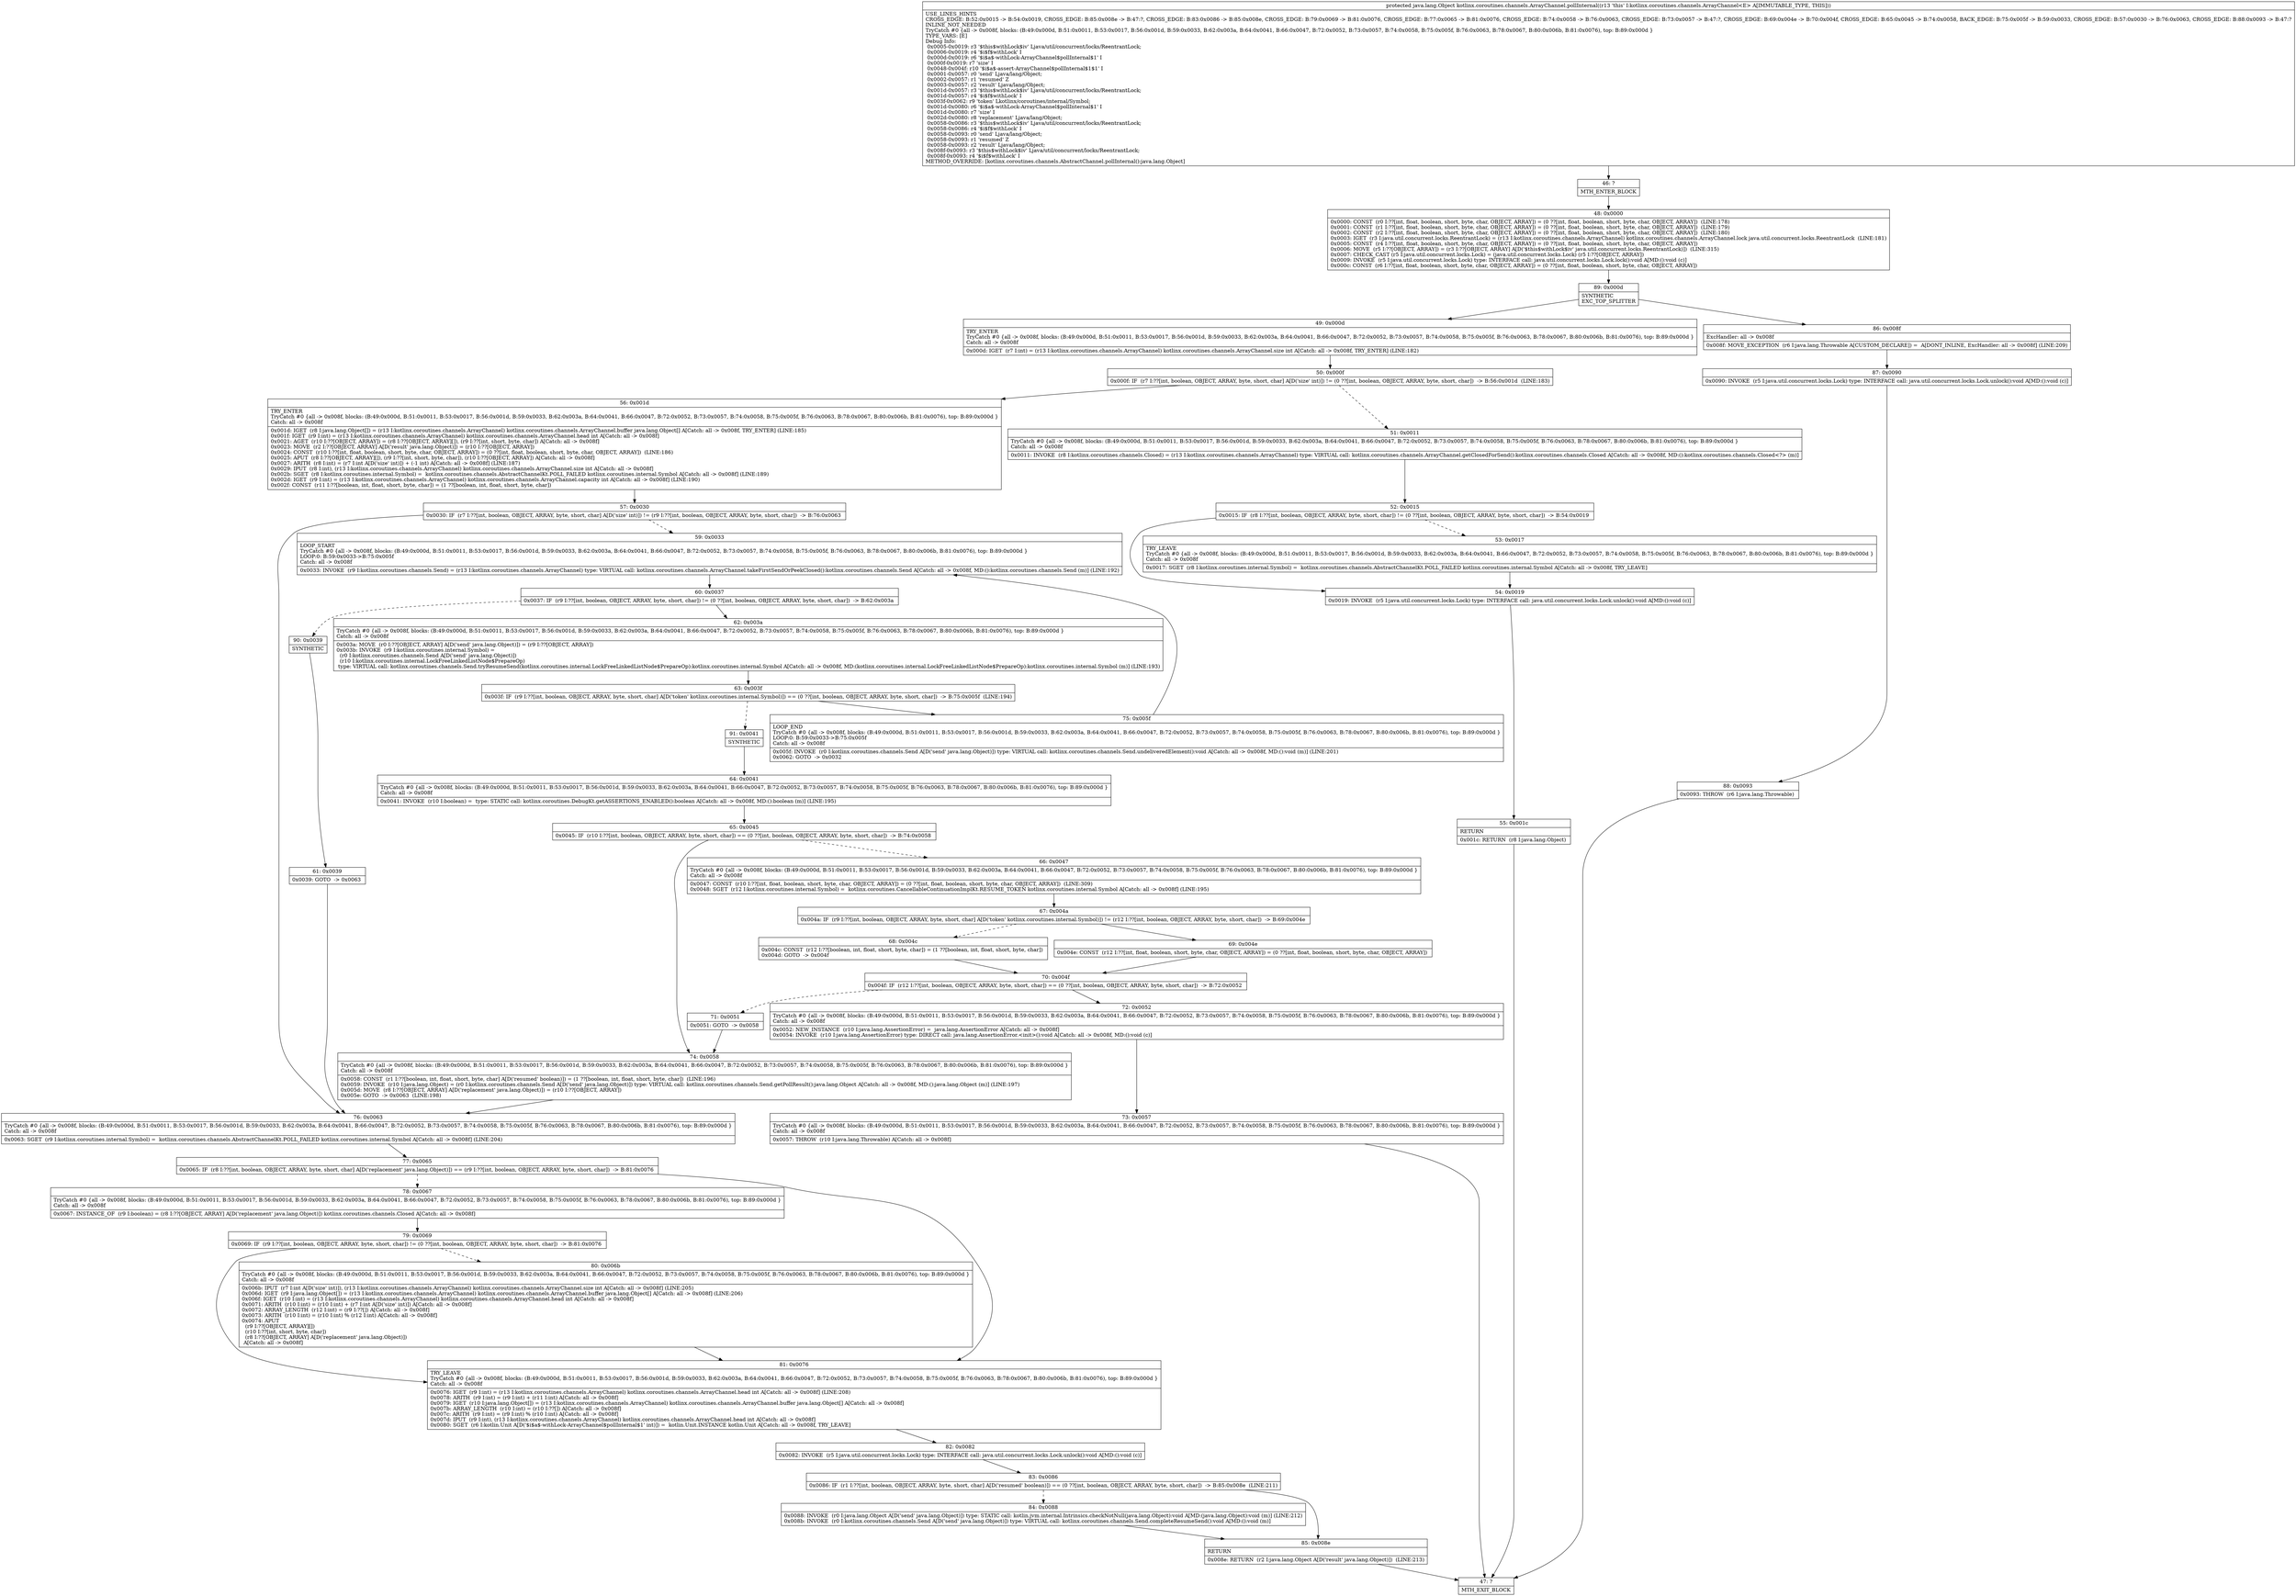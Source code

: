 digraph "CFG forkotlinx.coroutines.channels.ArrayChannel.pollInternal()Ljava\/lang\/Object;" {
Node_46 [shape=record,label="{46\:\ ?|MTH_ENTER_BLOCK\l}"];
Node_48 [shape=record,label="{48\:\ 0x0000|0x0000: CONST  (r0 I:??[int, float, boolean, short, byte, char, OBJECT, ARRAY]) = (0 ??[int, float, boolean, short, byte, char, OBJECT, ARRAY])  (LINE:178)\l0x0001: CONST  (r1 I:??[int, float, boolean, short, byte, char, OBJECT, ARRAY]) = (0 ??[int, float, boolean, short, byte, char, OBJECT, ARRAY])  (LINE:179)\l0x0002: CONST  (r2 I:??[int, float, boolean, short, byte, char, OBJECT, ARRAY]) = (0 ??[int, float, boolean, short, byte, char, OBJECT, ARRAY])  (LINE:180)\l0x0003: IGET  (r3 I:java.util.concurrent.locks.ReentrantLock) = (r13 I:kotlinx.coroutines.channels.ArrayChannel) kotlinx.coroutines.channels.ArrayChannel.lock java.util.concurrent.locks.ReentrantLock  (LINE:181)\l0x0005: CONST  (r4 I:??[int, float, boolean, short, byte, char, OBJECT, ARRAY]) = (0 ??[int, float, boolean, short, byte, char, OBJECT, ARRAY]) \l0x0006: MOVE  (r5 I:??[OBJECT, ARRAY]) = (r3 I:??[OBJECT, ARRAY] A[D('$this$withLock$iv' java.util.concurrent.locks.ReentrantLock)])  (LINE:315)\l0x0007: CHECK_CAST (r5 I:java.util.concurrent.locks.Lock) = (java.util.concurrent.locks.Lock) (r5 I:??[OBJECT, ARRAY]) \l0x0009: INVOKE  (r5 I:java.util.concurrent.locks.Lock) type: INTERFACE call: java.util.concurrent.locks.Lock.lock():void A[MD:():void (c)]\l0x000c: CONST  (r6 I:??[int, float, boolean, short, byte, char, OBJECT, ARRAY]) = (0 ??[int, float, boolean, short, byte, char, OBJECT, ARRAY]) \l}"];
Node_89 [shape=record,label="{89\:\ 0x000d|SYNTHETIC\lEXC_TOP_SPLITTER\l}"];
Node_49 [shape=record,label="{49\:\ 0x000d|TRY_ENTER\lTryCatch #0 \{all \-\> 0x008f, blocks: (B:49:0x000d, B:51:0x0011, B:53:0x0017, B:56:0x001d, B:59:0x0033, B:62:0x003a, B:64:0x0041, B:66:0x0047, B:72:0x0052, B:73:0x0057, B:74:0x0058, B:75:0x005f, B:76:0x0063, B:78:0x0067, B:80:0x006b, B:81:0x0076), top: B:89:0x000d \}\lCatch: all \-\> 0x008f\l|0x000d: IGET  (r7 I:int) = (r13 I:kotlinx.coroutines.channels.ArrayChannel) kotlinx.coroutines.channels.ArrayChannel.size int A[Catch: all \-\> 0x008f, TRY_ENTER] (LINE:182)\l}"];
Node_50 [shape=record,label="{50\:\ 0x000f|0x000f: IF  (r7 I:??[int, boolean, OBJECT, ARRAY, byte, short, char] A[D('size' int)]) != (0 ??[int, boolean, OBJECT, ARRAY, byte, short, char])  \-\> B:56:0x001d  (LINE:183)\l}"];
Node_51 [shape=record,label="{51\:\ 0x0011|TryCatch #0 \{all \-\> 0x008f, blocks: (B:49:0x000d, B:51:0x0011, B:53:0x0017, B:56:0x001d, B:59:0x0033, B:62:0x003a, B:64:0x0041, B:66:0x0047, B:72:0x0052, B:73:0x0057, B:74:0x0058, B:75:0x005f, B:76:0x0063, B:78:0x0067, B:80:0x006b, B:81:0x0076), top: B:89:0x000d \}\lCatch: all \-\> 0x008f\l|0x0011: INVOKE  (r8 I:kotlinx.coroutines.channels.Closed) = (r13 I:kotlinx.coroutines.channels.ArrayChannel) type: VIRTUAL call: kotlinx.coroutines.channels.ArrayChannel.getClosedForSend():kotlinx.coroutines.channels.Closed A[Catch: all \-\> 0x008f, MD:():kotlinx.coroutines.channels.Closed\<?\> (m)]\l}"];
Node_52 [shape=record,label="{52\:\ 0x0015|0x0015: IF  (r8 I:??[int, boolean, OBJECT, ARRAY, byte, short, char]) != (0 ??[int, boolean, OBJECT, ARRAY, byte, short, char])  \-\> B:54:0x0019 \l}"];
Node_53 [shape=record,label="{53\:\ 0x0017|TRY_LEAVE\lTryCatch #0 \{all \-\> 0x008f, blocks: (B:49:0x000d, B:51:0x0011, B:53:0x0017, B:56:0x001d, B:59:0x0033, B:62:0x003a, B:64:0x0041, B:66:0x0047, B:72:0x0052, B:73:0x0057, B:74:0x0058, B:75:0x005f, B:76:0x0063, B:78:0x0067, B:80:0x006b, B:81:0x0076), top: B:89:0x000d \}\lCatch: all \-\> 0x008f\l|0x0017: SGET  (r8 I:kotlinx.coroutines.internal.Symbol) =  kotlinx.coroutines.channels.AbstractChannelKt.POLL_FAILED kotlinx.coroutines.internal.Symbol A[Catch: all \-\> 0x008f, TRY_LEAVE]\l}"];
Node_54 [shape=record,label="{54\:\ 0x0019|0x0019: INVOKE  (r5 I:java.util.concurrent.locks.Lock) type: INTERFACE call: java.util.concurrent.locks.Lock.unlock():void A[MD:():void (c)]\l}"];
Node_55 [shape=record,label="{55\:\ 0x001c|RETURN\l|0x001c: RETURN  (r8 I:java.lang.Object) \l}"];
Node_47 [shape=record,label="{47\:\ ?|MTH_EXIT_BLOCK\l}"];
Node_56 [shape=record,label="{56\:\ 0x001d|TRY_ENTER\lTryCatch #0 \{all \-\> 0x008f, blocks: (B:49:0x000d, B:51:0x0011, B:53:0x0017, B:56:0x001d, B:59:0x0033, B:62:0x003a, B:64:0x0041, B:66:0x0047, B:72:0x0052, B:73:0x0057, B:74:0x0058, B:75:0x005f, B:76:0x0063, B:78:0x0067, B:80:0x006b, B:81:0x0076), top: B:89:0x000d \}\lCatch: all \-\> 0x008f\l|0x001d: IGET  (r8 I:java.lang.Object[]) = (r13 I:kotlinx.coroutines.channels.ArrayChannel) kotlinx.coroutines.channels.ArrayChannel.buffer java.lang.Object[] A[Catch: all \-\> 0x008f, TRY_ENTER] (LINE:185)\l0x001f: IGET  (r9 I:int) = (r13 I:kotlinx.coroutines.channels.ArrayChannel) kotlinx.coroutines.channels.ArrayChannel.head int A[Catch: all \-\> 0x008f]\l0x0021: AGET  (r10 I:??[OBJECT, ARRAY]) = (r8 I:??[OBJECT, ARRAY][]), (r9 I:??[int, short, byte, char]) A[Catch: all \-\> 0x008f]\l0x0023: MOVE  (r2 I:??[OBJECT, ARRAY] A[D('result' java.lang.Object)]) = (r10 I:??[OBJECT, ARRAY]) \l0x0024: CONST  (r10 I:??[int, float, boolean, short, byte, char, OBJECT, ARRAY]) = (0 ??[int, float, boolean, short, byte, char, OBJECT, ARRAY])  (LINE:186)\l0x0025: APUT  (r8 I:??[OBJECT, ARRAY][]), (r9 I:??[int, short, byte, char]), (r10 I:??[OBJECT, ARRAY]) A[Catch: all \-\> 0x008f]\l0x0027: ARITH  (r8 I:int) = (r7 I:int A[D('size' int)]) + (\-1 int) A[Catch: all \-\> 0x008f] (LINE:187)\l0x0029: IPUT  (r8 I:int), (r13 I:kotlinx.coroutines.channels.ArrayChannel) kotlinx.coroutines.channels.ArrayChannel.size int A[Catch: all \-\> 0x008f]\l0x002b: SGET  (r8 I:kotlinx.coroutines.internal.Symbol) =  kotlinx.coroutines.channels.AbstractChannelKt.POLL_FAILED kotlinx.coroutines.internal.Symbol A[Catch: all \-\> 0x008f] (LINE:189)\l0x002d: IGET  (r9 I:int) = (r13 I:kotlinx.coroutines.channels.ArrayChannel) kotlinx.coroutines.channels.ArrayChannel.capacity int A[Catch: all \-\> 0x008f] (LINE:190)\l0x002f: CONST  (r11 I:??[boolean, int, float, short, byte, char]) = (1 ??[boolean, int, float, short, byte, char]) \l}"];
Node_57 [shape=record,label="{57\:\ 0x0030|0x0030: IF  (r7 I:??[int, boolean, OBJECT, ARRAY, byte, short, char] A[D('size' int)]) != (r9 I:??[int, boolean, OBJECT, ARRAY, byte, short, char])  \-\> B:76:0x0063 \l}"];
Node_59 [shape=record,label="{59\:\ 0x0033|LOOP_START\lTryCatch #0 \{all \-\> 0x008f, blocks: (B:49:0x000d, B:51:0x0011, B:53:0x0017, B:56:0x001d, B:59:0x0033, B:62:0x003a, B:64:0x0041, B:66:0x0047, B:72:0x0052, B:73:0x0057, B:74:0x0058, B:75:0x005f, B:76:0x0063, B:78:0x0067, B:80:0x006b, B:81:0x0076), top: B:89:0x000d \}\lLOOP:0: B:59:0x0033\-\>B:75:0x005f\lCatch: all \-\> 0x008f\l|0x0033: INVOKE  (r9 I:kotlinx.coroutines.channels.Send) = (r13 I:kotlinx.coroutines.channels.ArrayChannel) type: VIRTUAL call: kotlinx.coroutines.channels.ArrayChannel.takeFirstSendOrPeekClosed():kotlinx.coroutines.channels.Send A[Catch: all \-\> 0x008f, MD:():kotlinx.coroutines.channels.Send (m)] (LINE:192)\l}"];
Node_60 [shape=record,label="{60\:\ 0x0037|0x0037: IF  (r9 I:??[int, boolean, OBJECT, ARRAY, byte, short, char]) != (0 ??[int, boolean, OBJECT, ARRAY, byte, short, char])  \-\> B:62:0x003a \l}"];
Node_62 [shape=record,label="{62\:\ 0x003a|TryCatch #0 \{all \-\> 0x008f, blocks: (B:49:0x000d, B:51:0x0011, B:53:0x0017, B:56:0x001d, B:59:0x0033, B:62:0x003a, B:64:0x0041, B:66:0x0047, B:72:0x0052, B:73:0x0057, B:74:0x0058, B:75:0x005f, B:76:0x0063, B:78:0x0067, B:80:0x006b, B:81:0x0076), top: B:89:0x000d \}\lCatch: all \-\> 0x008f\l|0x003a: MOVE  (r0 I:??[OBJECT, ARRAY] A[D('send' java.lang.Object)]) = (r9 I:??[OBJECT, ARRAY]) \l0x003b: INVOKE  (r9 I:kotlinx.coroutines.internal.Symbol) = \l  (r0 I:kotlinx.coroutines.channels.Send A[D('send' java.lang.Object)])\l  (r10 I:kotlinx.coroutines.internal.LockFreeLinkedListNode$PrepareOp)\l type: VIRTUAL call: kotlinx.coroutines.channels.Send.tryResumeSend(kotlinx.coroutines.internal.LockFreeLinkedListNode$PrepareOp):kotlinx.coroutines.internal.Symbol A[Catch: all \-\> 0x008f, MD:(kotlinx.coroutines.internal.LockFreeLinkedListNode$PrepareOp):kotlinx.coroutines.internal.Symbol (m)] (LINE:193)\l}"];
Node_63 [shape=record,label="{63\:\ 0x003f|0x003f: IF  (r9 I:??[int, boolean, OBJECT, ARRAY, byte, short, char] A[D('token' kotlinx.coroutines.internal.Symbol)]) == (0 ??[int, boolean, OBJECT, ARRAY, byte, short, char])  \-\> B:75:0x005f  (LINE:194)\l}"];
Node_75 [shape=record,label="{75\:\ 0x005f|LOOP_END\lTryCatch #0 \{all \-\> 0x008f, blocks: (B:49:0x000d, B:51:0x0011, B:53:0x0017, B:56:0x001d, B:59:0x0033, B:62:0x003a, B:64:0x0041, B:66:0x0047, B:72:0x0052, B:73:0x0057, B:74:0x0058, B:75:0x005f, B:76:0x0063, B:78:0x0067, B:80:0x006b, B:81:0x0076), top: B:89:0x000d \}\lLOOP:0: B:59:0x0033\-\>B:75:0x005f\lCatch: all \-\> 0x008f\l|0x005f: INVOKE  (r0 I:kotlinx.coroutines.channels.Send A[D('send' java.lang.Object)]) type: VIRTUAL call: kotlinx.coroutines.channels.Send.undeliveredElement():void A[Catch: all \-\> 0x008f, MD:():void (m)] (LINE:201)\l0x0062: GOTO  \-\> 0x0032 \l}"];
Node_91 [shape=record,label="{91\:\ 0x0041|SYNTHETIC\l}"];
Node_64 [shape=record,label="{64\:\ 0x0041|TryCatch #0 \{all \-\> 0x008f, blocks: (B:49:0x000d, B:51:0x0011, B:53:0x0017, B:56:0x001d, B:59:0x0033, B:62:0x003a, B:64:0x0041, B:66:0x0047, B:72:0x0052, B:73:0x0057, B:74:0x0058, B:75:0x005f, B:76:0x0063, B:78:0x0067, B:80:0x006b, B:81:0x0076), top: B:89:0x000d \}\lCatch: all \-\> 0x008f\l|0x0041: INVOKE  (r10 I:boolean) =  type: STATIC call: kotlinx.coroutines.DebugKt.getASSERTIONS_ENABLED():boolean A[Catch: all \-\> 0x008f, MD:():boolean (m)] (LINE:195)\l}"];
Node_65 [shape=record,label="{65\:\ 0x0045|0x0045: IF  (r10 I:??[int, boolean, OBJECT, ARRAY, byte, short, char]) == (0 ??[int, boolean, OBJECT, ARRAY, byte, short, char])  \-\> B:74:0x0058 \l}"];
Node_66 [shape=record,label="{66\:\ 0x0047|TryCatch #0 \{all \-\> 0x008f, blocks: (B:49:0x000d, B:51:0x0011, B:53:0x0017, B:56:0x001d, B:59:0x0033, B:62:0x003a, B:64:0x0041, B:66:0x0047, B:72:0x0052, B:73:0x0057, B:74:0x0058, B:75:0x005f, B:76:0x0063, B:78:0x0067, B:80:0x006b, B:81:0x0076), top: B:89:0x000d \}\lCatch: all \-\> 0x008f\l|0x0047: CONST  (r10 I:??[int, float, boolean, short, byte, char, OBJECT, ARRAY]) = (0 ??[int, float, boolean, short, byte, char, OBJECT, ARRAY])  (LINE:309)\l0x0048: SGET  (r12 I:kotlinx.coroutines.internal.Symbol) =  kotlinx.coroutines.CancellableContinuationImplKt.RESUME_TOKEN kotlinx.coroutines.internal.Symbol A[Catch: all \-\> 0x008f] (LINE:195)\l}"];
Node_67 [shape=record,label="{67\:\ 0x004a|0x004a: IF  (r9 I:??[int, boolean, OBJECT, ARRAY, byte, short, char] A[D('token' kotlinx.coroutines.internal.Symbol)]) != (r12 I:??[int, boolean, OBJECT, ARRAY, byte, short, char])  \-\> B:69:0x004e \l}"];
Node_68 [shape=record,label="{68\:\ 0x004c|0x004c: CONST  (r12 I:??[boolean, int, float, short, byte, char]) = (1 ??[boolean, int, float, short, byte, char]) \l0x004d: GOTO  \-\> 0x004f \l}"];
Node_70 [shape=record,label="{70\:\ 0x004f|0x004f: IF  (r12 I:??[int, boolean, OBJECT, ARRAY, byte, short, char]) == (0 ??[int, boolean, OBJECT, ARRAY, byte, short, char])  \-\> B:72:0x0052 \l}"];
Node_71 [shape=record,label="{71\:\ 0x0051|0x0051: GOTO  \-\> 0x0058 \l}"];
Node_72 [shape=record,label="{72\:\ 0x0052|TryCatch #0 \{all \-\> 0x008f, blocks: (B:49:0x000d, B:51:0x0011, B:53:0x0017, B:56:0x001d, B:59:0x0033, B:62:0x003a, B:64:0x0041, B:66:0x0047, B:72:0x0052, B:73:0x0057, B:74:0x0058, B:75:0x005f, B:76:0x0063, B:78:0x0067, B:80:0x006b, B:81:0x0076), top: B:89:0x000d \}\lCatch: all \-\> 0x008f\l|0x0052: NEW_INSTANCE  (r10 I:java.lang.AssertionError) =  java.lang.AssertionError A[Catch: all \-\> 0x008f]\l0x0054: INVOKE  (r10 I:java.lang.AssertionError) type: DIRECT call: java.lang.AssertionError.\<init\>():void A[Catch: all \-\> 0x008f, MD:():void (c)]\l}"];
Node_73 [shape=record,label="{73\:\ 0x0057|TryCatch #0 \{all \-\> 0x008f, blocks: (B:49:0x000d, B:51:0x0011, B:53:0x0017, B:56:0x001d, B:59:0x0033, B:62:0x003a, B:64:0x0041, B:66:0x0047, B:72:0x0052, B:73:0x0057, B:74:0x0058, B:75:0x005f, B:76:0x0063, B:78:0x0067, B:80:0x006b, B:81:0x0076), top: B:89:0x000d \}\lCatch: all \-\> 0x008f\l|0x0057: THROW  (r10 I:java.lang.Throwable) A[Catch: all \-\> 0x008f]\l}"];
Node_69 [shape=record,label="{69\:\ 0x004e|0x004e: CONST  (r12 I:??[int, float, boolean, short, byte, char, OBJECT, ARRAY]) = (0 ??[int, float, boolean, short, byte, char, OBJECT, ARRAY]) \l}"];
Node_74 [shape=record,label="{74\:\ 0x0058|TryCatch #0 \{all \-\> 0x008f, blocks: (B:49:0x000d, B:51:0x0011, B:53:0x0017, B:56:0x001d, B:59:0x0033, B:62:0x003a, B:64:0x0041, B:66:0x0047, B:72:0x0052, B:73:0x0057, B:74:0x0058, B:75:0x005f, B:76:0x0063, B:78:0x0067, B:80:0x006b, B:81:0x0076), top: B:89:0x000d \}\lCatch: all \-\> 0x008f\l|0x0058: CONST  (r1 I:??[boolean, int, float, short, byte, char] A[D('resumed' boolean)]) = (1 ??[boolean, int, float, short, byte, char])  (LINE:196)\l0x0059: INVOKE  (r10 I:java.lang.Object) = (r0 I:kotlinx.coroutines.channels.Send A[D('send' java.lang.Object)]) type: VIRTUAL call: kotlinx.coroutines.channels.Send.getPollResult():java.lang.Object A[Catch: all \-\> 0x008f, MD:():java.lang.Object (m)] (LINE:197)\l0x005d: MOVE  (r8 I:??[OBJECT, ARRAY] A[D('replacement' java.lang.Object)]) = (r10 I:??[OBJECT, ARRAY]) \l0x005e: GOTO  \-\> 0x0063  (LINE:198)\l}"];
Node_90 [shape=record,label="{90\:\ 0x0039|SYNTHETIC\l}"];
Node_61 [shape=record,label="{61\:\ 0x0039|0x0039: GOTO  \-\> 0x0063 \l}"];
Node_76 [shape=record,label="{76\:\ 0x0063|TryCatch #0 \{all \-\> 0x008f, blocks: (B:49:0x000d, B:51:0x0011, B:53:0x0017, B:56:0x001d, B:59:0x0033, B:62:0x003a, B:64:0x0041, B:66:0x0047, B:72:0x0052, B:73:0x0057, B:74:0x0058, B:75:0x005f, B:76:0x0063, B:78:0x0067, B:80:0x006b, B:81:0x0076), top: B:89:0x000d \}\lCatch: all \-\> 0x008f\l|0x0063: SGET  (r9 I:kotlinx.coroutines.internal.Symbol) =  kotlinx.coroutines.channels.AbstractChannelKt.POLL_FAILED kotlinx.coroutines.internal.Symbol A[Catch: all \-\> 0x008f] (LINE:204)\l}"];
Node_77 [shape=record,label="{77\:\ 0x0065|0x0065: IF  (r8 I:??[int, boolean, OBJECT, ARRAY, byte, short, char] A[D('replacement' java.lang.Object)]) == (r9 I:??[int, boolean, OBJECT, ARRAY, byte, short, char])  \-\> B:81:0x0076 \l}"];
Node_78 [shape=record,label="{78\:\ 0x0067|TryCatch #0 \{all \-\> 0x008f, blocks: (B:49:0x000d, B:51:0x0011, B:53:0x0017, B:56:0x001d, B:59:0x0033, B:62:0x003a, B:64:0x0041, B:66:0x0047, B:72:0x0052, B:73:0x0057, B:74:0x0058, B:75:0x005f, B:76:0x0063, B:78:0x0067, B:80:0x006b, B:81:0x0076), top: B:89:0x000d \}\lCatch: all \-\> 0x008f\l|0x0067: INSTANCE_OF  (r9 I:boolean) = (r8 I:??[OBJECT, ARRAY] A[D('replacement' java.lang.Object)]) kotlinx.coroutines.channels.Closed A[Catch: all \-\> 0x008f]\l}"];
Node_79 [shape=record,label="{79\:\ 0x0069|0x0069: IF  (r9 I:??[int, boolean, OBJECT, ARRAY, byte, short, char]) != (0 ??[int, boolean, OBJECT, ARRAY, byte, short, char])  \-\> B:81:0x0076 \l}"];
Node_80 [shape=record,label="{80\:\ 0x006b|TryCatch #0 \{all \-\> 0x008f, blocks: (B:49:0x000d, B:51:0x0011, B:53:0x0017, B:56:0x001d, B:59:0x0033, B:62:0x003a, B:64:0x0041, B:66:0x0047, B:72:0x0052, B:73:0x0057, B:74:0x0058, B:75:0x005f, B:76:0x0063, B:78:0x0067, B:80:0x006b, B:81:0x0076), top: B:89:0x000d \}\lCatch: all \-\> 0x008f\l|0x006b: IPUT  (r7 I:int A[D('size' int)]), (r13 I:kotlinx.coroutines.channels.ArrayChannel) kotlinx.coroutines.channels.ArrayChannel.size int A[Catch: all \-\> 0x008f] (LINE:205)\l0x006d: IGET  (r9 I:java.lang.Object[]) = (r13 I:kotlinx.coroutines.channels.ArrayChannel) kotlinx.coroutines.channels.ArrayChannel.buffer java.lang.Object[] A[Catch: all \-\> 0x008f] (LINE:206)\l0x006f: IGET  (r10 I:int) = (r13 I:kotlinx.coroutines.channels.ArrayChannel) kotlinx.coroutines.channels.ArrayChannel.head int A[Catch: all \-\> 0x008f]\l0x0071: ARITH  (r10 I:int) = (r10 I:int) + (r7 I:int A[D('size' int)]) A[Catch: all \-\> 0x008f]\l0x0072: ARRAY_LENGTH  (r12 I:int) = (r9 I:??[]) A[Catch: all \-\> 0x008f]\l0x0073: ARITH  (r10 I:int) = (r10 I:int) % (r12 I:int) A[Catch: all \-\> 0x008f]\l0x0074: APUT  \l  (r9 I:??[OBJECT, ARRAY][])\l  (r10 I:??[int, short, byte, char])\l  (r8 I:??[OBJECT, ARRAY] A[D('replacement' java.lang.Object)])\l A[Catch: all \-\> 0x008f]\l}"];
Node_81 [shape=record,label="{81\:\ 0x0076|TRY_LEAVE\lTryCatch #0 \{all \-\> 0x008f, blocks: (B:49:0x000d, B:51:0x0011, B:53:0x0017, B:56:0x001d, B:59:0x0033, B:62:0x003a, B:64:0x0041, B:66:0x0047, B:72:0x0052, B:73:0x0057, B:74:0x0058, B:75:0x005f, B:76:0x0063, B:78:0x0067, B:80:0x006b, B:81:0x0076), top: B:89:0x000d \}\lCatch: all \-\> 0x008f\l|0x0076: IGET  (r9 I:int) = (r13 I:kotlinx.coroutines.channels.ArrayChannel) kotlinx.coroutines.channels.ArrayChannel.head int A[Catch: all \-\> 0x008f] (LINE:208)\l0x0078: ARITH  (r9 I:int) = (r9 I:int) + (r11 I:int) A[Catch: all \-\> 0x008f]\l0x0079: IGET  (r10 I:java.lang.Object[]) = (r13 I:kotlinx.coroutines.channels.ArrayChannel) kotlinx.coroutines.channels.ArrayChannel.buffer java.lang.Object[] A[Catch: all \-\> 0x008f]\l0x007b: ARRAY_LENGTH  (r10 I:int) = (r10 I:??[]) A[Catch: all \-\> 0x008f]\l0x007c: ARITH  (r9 I:int) = (r9 I:int) % (r10 I:int) A[Catch: all \-\> 0x008f]\l0x007d: IPUT  (r9 I:int), (r13 I:kotlinx.coroutines.channels.ArrayChannel) kotlinx.coroutines.channels.ArrayChannel.head int A[Catch: all \-\> 0x008f]\l0x0080: SGET  (r6 I:kotlin.Unit A[D('$i$a$\-withLock\-ArrayChannel$pollInternal$1' int)]) =  kotlin.Unit.INSTANCE kotlin.Unit A[Catch: all \-\> 0x008f, TRY_LEAVE]\l}"];
Node_82 [shape=record,label="{82\:\ 0x0082|0x0082: INVOKE  (r5 I:java.util.concurrent.locks.Lock) type: INTERFACE call: java.util.concurrent.locks.Lock.unlock():void A[MD:():void (c)]\l}"];
Node_83 [shape=record,label="{83\:\ 0x0086|0x0086: IF  (r1 I:??[int, boolean, OBJECT, ARRAY, byte, short, char] A[D('resumed' boolean)]) == (0 ??[int, boolean, OBJECT, ARRAY, byte, short, char])  \-\> B:85:0x008e  (LINE:211)\l}"];
Node_84 [shape=record,label="{84\:\ 0x0088|0x0088: INVOKE  (r0 I:java.lang.Object A[D('send' java.lang.Object)]) type: STATIC call: kotlin.jvm.internal.Intrinsics.checkNotNull(java.lang.Object):void A[MD:(java.lang.Object):void (m)] (LINE:212)\l0x008b: INVOKE  (r0 I:kotlinx.coroutines.channels.Send A[D('send' java.lang.Object)]) type: VIRTUAL call: kotlinx.coroutines.channels.Send.completeResumeSend():void A[MD:():void (m)]\l}"];
Node_85 [shape=record,label="{85\:\ 0x008e|RETURN\l|0x008e: RETURN  (r2 I:java.lang.Object A[D('result' java.lang.Object)])  (LINE:213)\l}"];
Node_86 [shape=record,label="{86\:\ 0x008f|ExcHandler: all \-\> 0x008f\l|0x008f: MOVE_EXCEPTION  (r6 I:java.lang.Throwable A[CUSTOM_DECLARE]) =  A[DONT_INLINE, ExcHandler: all \-\> 0x008f] (LINE:209)\l}"];
Node_87 [shape=record,label="{87\:\ 0x0090|0x0090: INVOKE  (r5 I:java.util.concurrent.locks.Lock) type: INTERFACE call: java.util.concurrent.locks.Lock.unlock():void A[MD:():void (c)]\l}"];
Node_88 [shape=record,label="{88\:\ 0x0093|0x0093: THROW  (r6 I:java.lang.Throwable) \l}"];
MethodNode[shape=record,label="{protected java.lang.Object kotlinx.coroutines.channels.ArrayChannel.pollInternal((r13 'this' I:kotlinx.coroutines.channels.ArrayChannel\<E\> A[IMMUTABLE_TYPE, THIS]))  | USE_LINES_HINTS\lCROSS_EDGE: B:52:0x0015 \-\> B:54:0x0019, CROSS_EDGE: B:85:0x008e \-\> B:47:?, CROSS_EDGE: B:83:0x0086 \-\> B:85:0x008e, CROSS_EDGE: B:79:0x0069 \-\> B:81:0x0076, CROSS_EDGE: B:77:0x0065 \-\> B:81:0x0076, CROSS_EDGE: B:74:0x0058 \-\> B:76:0x0063, CROSS_EDGE: B:73:0x0057 \-\> B:47:?, CROSS_EDGE: B:69:0x004e \-\> B:70:0x004f, CROSS_EDGE: B:65:0x0045 \-\> B:74:0x0058, BACK_EDGE: B:75:0x005f \-\> B:59:0x0033, CROSS_EDGE: B:57:0x0030 \-\> B:76:0x0063, CROSS_EDGE: B:88:0x0093 \-\> B:47:?\lINLINE_NOT_NEEDED\lTryCatch #0 \{all \-\> 0x008f, blocks: (B:49:0x000d, B:51:0x0011, B:53:0x0017, B:56:0x001d, B:59:0x0033, B:62:0x003a, B:64:0x0041, B:66:0x0047, B:72:0x0052, B:73:0x0057, B:74:0x0058, B:75:0x005f, B:76:0x0063, B:78:0x0067, B:80:0x006b, B:81:0x0076), top: B:89:0x000d \}\lTYPE_VARS: [E]\lDebug Info:\l  0x0005\-0x0019: r3 '$this$withLock$iv' Ljava\/util\/concurrent\/locks\/ReentrantLock;\l  0x0006\-0x0019: r4 '$i$f$withLock' I\l  0x000d\-0x0019: r6 '$i$a$\-withLock\-ArrayChannel$pollInternal$1' I\l  0x000f\-0x0019: r7 'size' I\l  0x0048\-0x004f: r10 '$i$a$\-assert\-ArrayChannel$pollInternal$1$1' I\l  0x0001\-0x0057: r0 'send' Ljava\/lang\/Object;\l  0x0002\-0x0057: r1 'resumed' Z\l  0x0003\-0x0057: r2 'result' Ljava\/lang\/Object;\l  0x001d\-0x0057: r3 '$this$withLock$iv' Ljava\/util\/concurrent\/locks\/ReentrantLock;\l  0x001d\-0x0057: r4 '$i$f$withLock' I\l  0x003f\-0x0062: r9 'token' Lkotlinx\/coroutines\/internal\/Symbol;\l  0x001d\-0x0080: r6 '$i$a$\-withLock\-ArrayChannel$pollInternal$1' I\l  0x001d\-0x0080: r7 'size' I\l  0x002d\-0x0080: r8 'replacement' Ljava\/lang\/Object;\l  0x0058\-0x0086: r3 '$this$withLock$iv' Ljava\/util\/concurrent\/locks\/ReentrantLock;\l  0x0058\-0x0086: r4 '$i$f$withLock' I\l  0x0058\-0x0093: r0 'send' Ljava\/lang\/Object;\l  0x0058\-0x0093: r1 'resumed' Z\l  0x0058\-0x0093: r2 'result' Ljava\/lang\/Object;\l  0x008f\-0x0093: r3 '$this$withLock$iv' Ljava\/util\/concurrent\/locks\/ReentrantLock;\l  0x008f\-0x0093: r4 '$i$f$withLock' I\lMETHOD_OVERRIDE: [kotlinx.coroutines.channels.AbstractChannel.pollInternal():java.lang.Object]\l}"];
MethodNode -> Node_46;Node_46 -> Node_48;
Node_48 -> Node_89;
Node_89 -> Node_49;
Node_89 -> Node_86;
Node_49 -> Node_50;
Node_50 -> Node_51[style=dashed];
Node_50 -> Node_56;
Node_51 -> Node_52;
Node_52 -> Node_53[style=dashed];
Node_52 -> Node_54;
Node_53 -> Node_54;
Node_54 -> Node_55;
Node_55 -> Node_47;
Node_56 -> Node_57;
Node_57 -> Node_59[style=dashed];
Node_57 -> Node_76;
Node_59 -> Node_60;
Node_60 -> Node_62;
Node_60 -> Node_90[style=dashed];
Node_62 -> Node_63;
Node_63 -> Node_75;
Node_63 -> Node_91[style=dashed];
Node_75 -> Node_59;
Node_91 -> Node_64;
Node_64 -> Node_65;
Node_65 -> Node_66[style=dashed];
Node_65 -> Node_74;
Node_66 -> Node_67;
Node_67 -> Node_68[style=dashed];
Node_67 -> Node_69;
Node_68 -> Node_70;
Node_70 -> Node_71[style=dashed];
Node_70 -> Node_72;
Node_71 -> Node_74;
Node_72 -> Node_73;
Node_73 -> Node_47;
Node_69 -> Node_70;
Node_74 -> Node_76;
Node_90 -> Node_61;
Node_61 -> Node_76;
Node_76 -> Node_77;
Node_77 -> Node_78[style=dashed];
Node_77 -> Node_81;
Node_78 -> Node_79;
Node_79 -> Node_80[style=dashed];
Node_79 -> Node_81;
Node_80 -> Node_81;
Node_81 -> Node_82;
Node_82 -> Node_83;
Node_83 -> Node_84[style=dashed];
Node_83 -> Node_85;
Node_84 -> Node_85;
Node_85 -> Node_47;
Node_86 -> Node_87;
Node_87 -> Node_88;
Node_88 -> Node_47;
}

